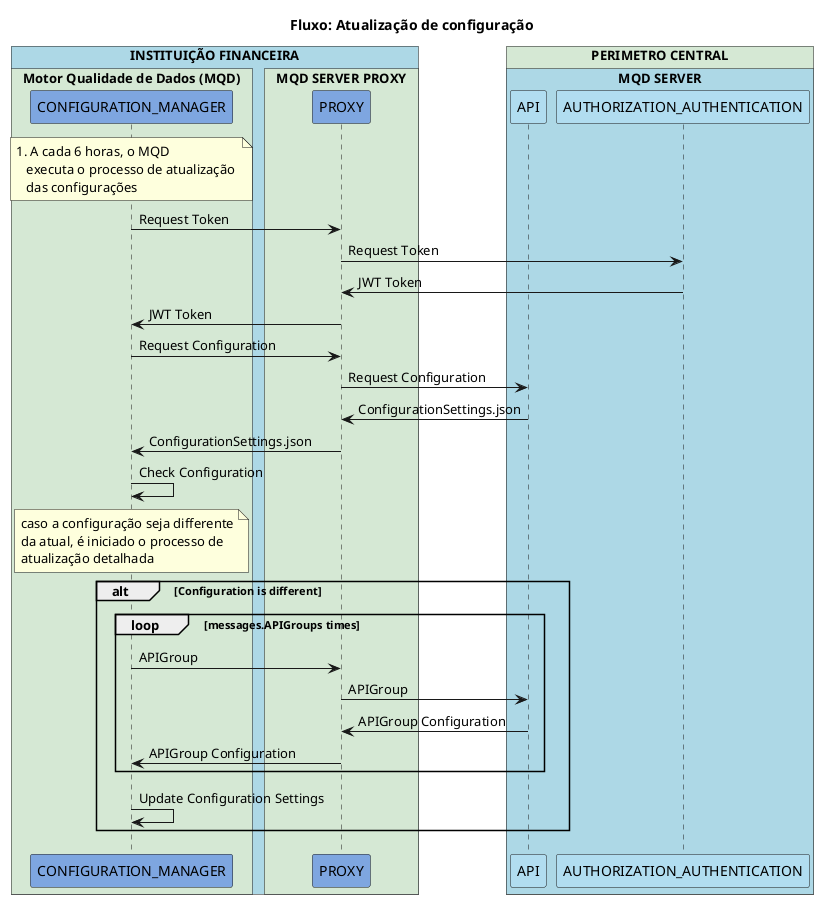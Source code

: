 @startuml
title Fluxo: Atualização de configuração

!pragma teoz true
box "INSTITUIÇÃO FINANCEIRA" #LightBlue
   box "Motor Qualidade de Dados (MQD)" #D5E8D4
     participant CONFIGURATION_MANAGER #7EA6E0
   end box
   box "MQD SERVER PROXY" #D5E8D4
     participant PROXY #7EA6E0
   end box
end box

box "PERIMETRO CENTRAL" #D5E8D4
   box "MQD SERVER" #LightBlue
     participant API #B1DDF0
     participant AUTHORIZATION_AUTHENTICATION #B1DDF0
   end box
end box

note over CONFIGURATION_MANAGER 
   1. A cada 6 horas, o MQD
      executa o processo de atualização 
      das configurações
end note

CONFIGURATION_MANAGER -> PROXY: Request Token
PROXY -> AUTHORIZATION_AUTHENTICATION: Request Token
AUTHORIZATION_AUTHENTICATION -> PROXY: JWT Token
PROXY -> CONFIGURATION_MANAGER: JWT Token


CONFIGURATION_MANAGER -> PROXY : Request Configuration
PROXY -> API : Request Configuration
API -> PROXY: ConfigurationSettings.json
PROXY -> CONFIGURATION_MANAGER: ConfigurationSettings.json

CONFIGURATION_MANAGER -> CONFIGURATION_MANAGER: Check Configuration

note over CONFIGURATION_MANAGER 
   caso a configuração seja differente
   da atual, é iniciado o processo de 
   atualização detalhada
end note

alt Configuration is different
   loop messages.APIGroups times
      CONFIGURATION_MANAGER -> PROXY: APIGroup
      PROXY -> API: APIGroup
      API -> PROXY :APIGroup Configuration
      PROXY -> CONFIGURATION_MANAGER :APIGroup Configuration
   end
  
   CONFIGURATION_MANAGER -> CONFIGURATION_MANAGER : Update Configuration Settings

end
@enduml 